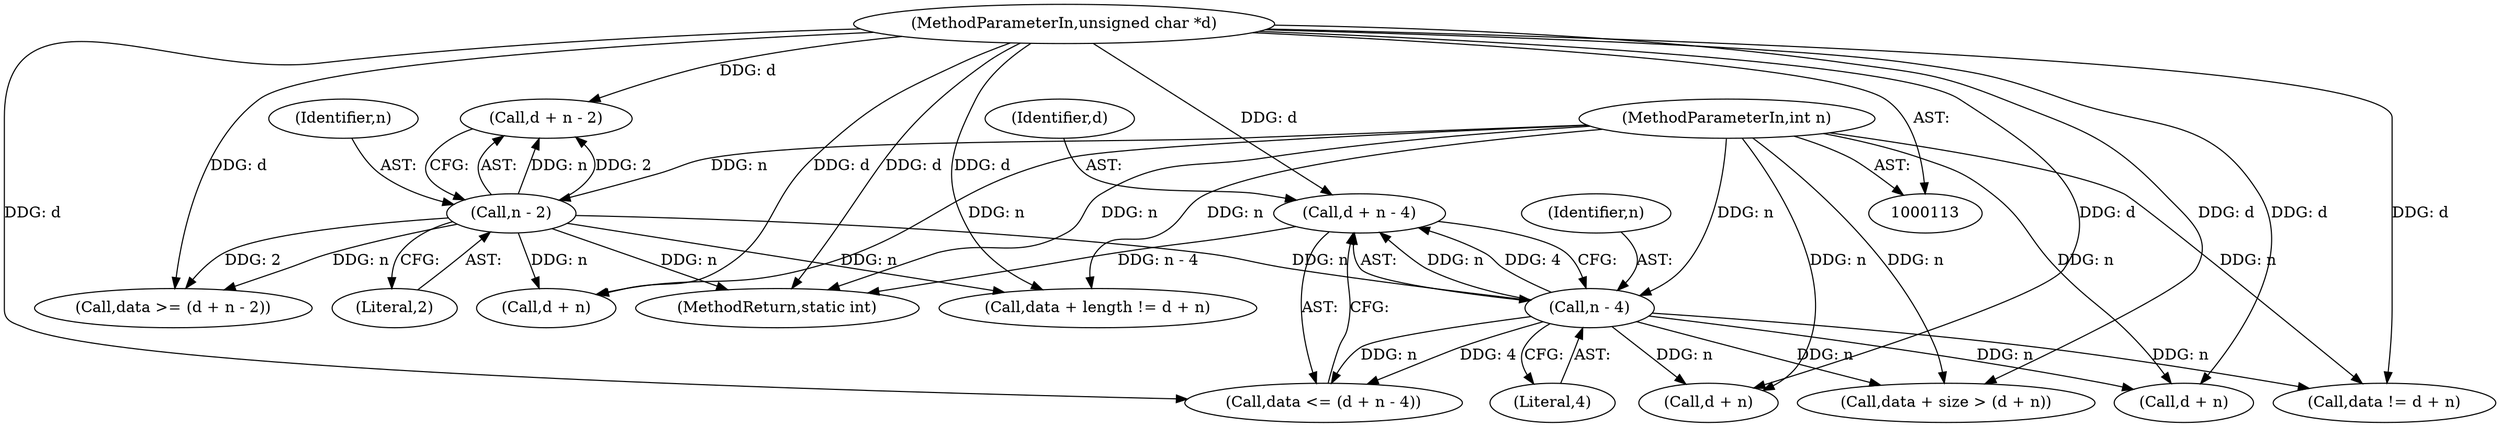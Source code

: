 digraph "0_openssl_a004e72b95835136d3f1ea90517f706c24c03da7_4@pointer" {
"1000206" [label="(Call,d + n - 4)"];
"1000116" [label="(MethodParameterIn,unsigned char *d)"];
"1000208" [label="(Call,n - 4)"];
"1000117" [label="(MethodParameterIn,int n)"];
"1000181" [label="(Call,n - 2)"];
"1000995" [label="(MethodReturn,static int)"];
"1000183" [label="(Literal,2)"];
"1000193" [label="(Call,d + n)"];
"1000210" [label="(Literal,4)"];
"1000223" [label="(Call,d + n)"];
"1000206" [label="(Call,d + n - 4)"];
"1000219" [label="(Call,data + size > (d + n))"];
"1000207" [label="(Identifier,d)"];
"1000204" [label="(Call,data <= (d + n - 4))"];
"1000116" [label="(MethodParameterIn,unsigned char *d)"];
"1000189" [label="(Call,data + length != d + n)"];
"1000893" [label="(Call,data != d + n)"];
"1000179" [label="(Call,d + n - 2)"];
"1000208" [label="(Call,n - 4)"];
"1000177" [label="(Call,data >= (d + n - 2))"];
"1000117" [label="(MethodParameterIn,int n)"];
"1000182" [label="(Identifier,n)"];
"1000209" [label="(Identifier,n)"];
"1000181" [label="(Call,n - 2)"];
"1000895" [label="(Call,d + n)"];
"1000206" -> "1000204"  [label="AST: "];
"1000206" -> "1000208"  [label="CFG: "];
"1000207" -> "1000206"  [label="AST: "];
"1000208" -> "1000206"  [label="AST: "];
"1000204" -> "1000206"  [label="CFG: "];
"1000206" -> "1000995"  [label="DDG: n - 4"];
"1000116" -> "1000206"  [label="DDG: d"];
"1000208" -> "1000206"  [label="DDG: n"];
"1000208" -> "1000206"  [label="DDG: 4"];
"1000116" -> "1000113"  [label="AST: "];
"1000116" -> "1000995"  [label="DDG: d"];
"1000116" -> "1000177"  [label="DDG: d"];
"1000116" -> "1000179"  [label="DDG: d"];
"1000116" -> "1000189"  [label="DDG: d"];
"1000116" -> "1000193"  [label="DDG: d"];
"1000116" -> "1000204"  [label="DDG: d"];
"1000116" -> "1000219"  [label="DDG: d"];
"1000116" -> "1000223"  [label="DDG: d"];
"1000116" -> "1000893"  [label="DDG: d"];
"1000116" -> "1000895"  [label="DDG: d"];
"1000208" -> "1000210"  [label="CFG: "];
"1000209" -> "1000208"  [label="AST: "];
"1000210" -> "1000208"  [label="AST: "];
"1000208" -> "1000204"  [label="DDG: n"];
"1000208" -> "1000204"  [label="DDG: 4"];
"1000117" -> "1000208"  [label="DDG: n"];
"1000181" -> "1000208"  [label="DDG: n"];
"1000208" -> "1000219"  [label="DDG: n"];
"1000208" -> "1000223"  [label="DDG: n"];
"1000208" -> "1000893"  [label="DDG: n"];
"1000208" -> "1000895"  [label="DDG: n"];
"1000117" -> "1000113"  [label="AST: "];
"1000117" -> "1000995"  [label="DDG: n"];
"1000117" -> "1000181"  [label="DDG: n"];
"1000117" -> "1000189"  [label="DDG: n"];
"1000117" -> "1000193"  [label="DDG: n"];
"1000117" -> "1000219"  [label="DDG: n"];
"1000117" -> "1000223"  [label="DDG: n"];
"1000117" -> "1000893"  [label="DDG: n"];
"1000117" -> "1000895"  [label="DDG: n"];
"1000181" -> "1000179"  [label="AST: "];
"1000181" -> "1000183"  [label="CFG: "];
"1000182" -> "1000181"  [label="AST: "];
"1000183" -> "1000181"  [label="AST: "];
"1000179" -> "1000181"  [label="CFG: "];
"1000181" -> "1000995"  [label="DDG: n"];
"1000181" -> "1000177"  [label="DDG: n"];
"1000181" -> "1000177"  [label="DDG: 2"];
"1000181" -> "1000179"  [label="DDG: n"];
"1000181" -> "1000179"  [label="DDG: 2"];
"1000181" -> "1000189"  [label="DDG: n"];
"1000181" -> "1000193"  [label="DDG: n"];
}
